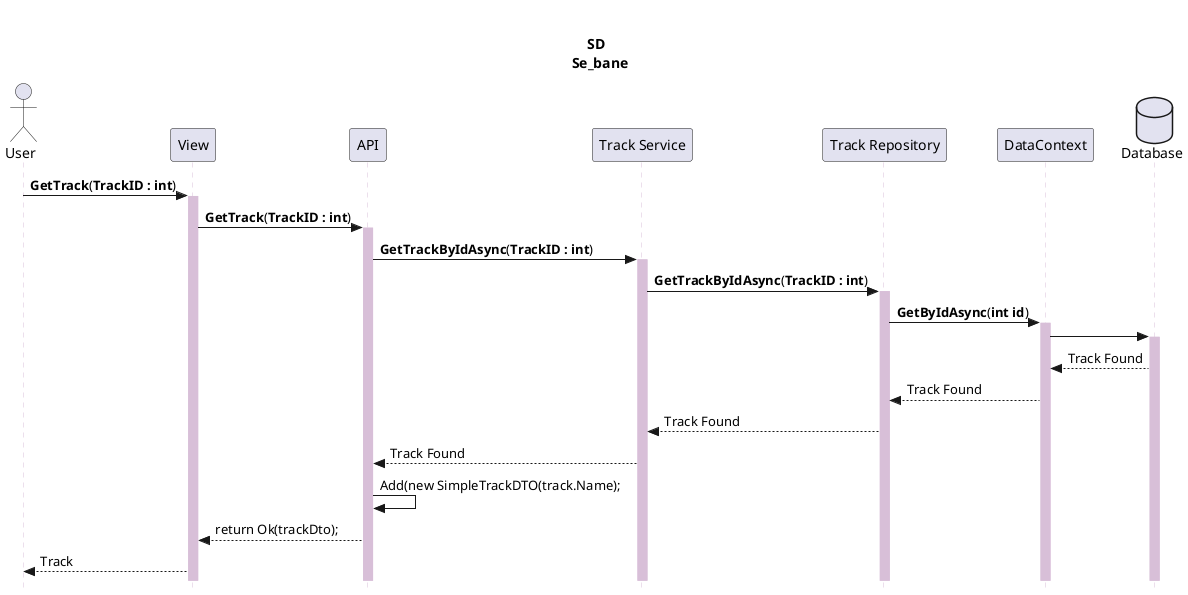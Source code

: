 @startuml SeBane

title \nSD\n  Se_bane
skinparam SequenceGroupBorderThickness 0.01
skinparam SequenceDividerBorderColor MediumPurple
skinparam SequenceDividerBackgroundColor MediumPurple
skinparam SequenceGroupBodyBackgroundColor MOTIVATION
skinparam SequenceGroupFontColor DarkOrchid
skinparam SequenceGroupBackgroundColor Thistle
skinparam SequenceLifeLineBackgroundColor Thistle
skinparam SequenceLifeLineBorderColor Thistle
skinparam Style strictUML

actor User
participant "View" as UI
participant "API" as Ap
participant "Track Service" as Ts
participant "Track Repository" as Tr
participant "DataContext" as Dc

database "Database" as Db

User -> UI : **GetTrack**(**TrackID : int**)
activate UI
UI -> Ap : **GetTrack**(**TrackID : int**)
activate Ap
Ap -> Ts : **GetTrackByIdAsync**(**TrackID : int**)
activate Ts
Ts -> Tr : **GetTrackByIdAsync**(**TrackID : int**)
activate Tr
Tr -> Dc : **GetByIdAsync**(**int id**)
activate Dc
Dc -> Db
activate Db
Db -->Dc : Track Found
Dc -->Tr : Track Found
Tr-->Ts : Track Found
Ts-->Ap : Track Found
Ap->Ap : Add(new SimpleTrackDTO(track.Name);
Ap--> UI : return Ok(trackDto);
UI --> User : Track





@enduml